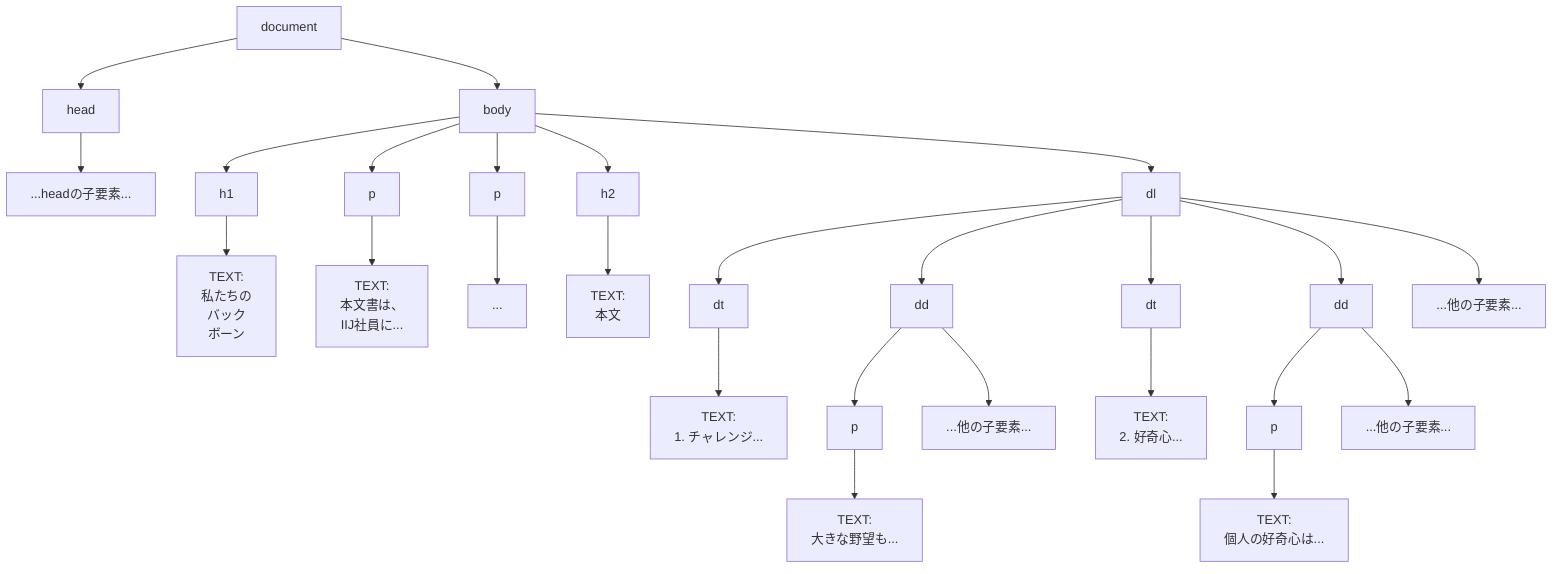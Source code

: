 flowchart TD
  R --> H[head]
  R[document] --> B[body]
  H --> HC[...headの子要素...]
  B --> h1
  h1 --> T1["TEXT:<br>私たちの<br>バック<br>ボーン"]
  B --> p1[p]
  p1 --> T2["TEXT:<br>本文書は、<br>IIJ社員に..."]
  B --> p2[p]
  p2 --> T3[...]
  B --> h2
  h2 --> T4[TEXT:<br>本文]
  B --> dl

  dl --> dt1[dt]
  dt1 --> T5["TEXT:<br>1. チャレンジ..."]
  dl --> dd1[dd]
  dd1 --> p3[p]
  p3 --> T6["TEXT:<br>大きな野望も..."]
  dd1 --> dd1c[...他の子要素...]

  dl --> dt2[dt]
  dt2 --> T7["TEXT:<br>2. 好奇心..."]
  dl --> dd2[dd]
  dd2 --> p4[p]
  p4 --> T8["TEXT:<br>個人の好奇心は..."]
  dd2 --> dd2c[...他の子要素...]

  dl --> dlc[...他の子要素...]